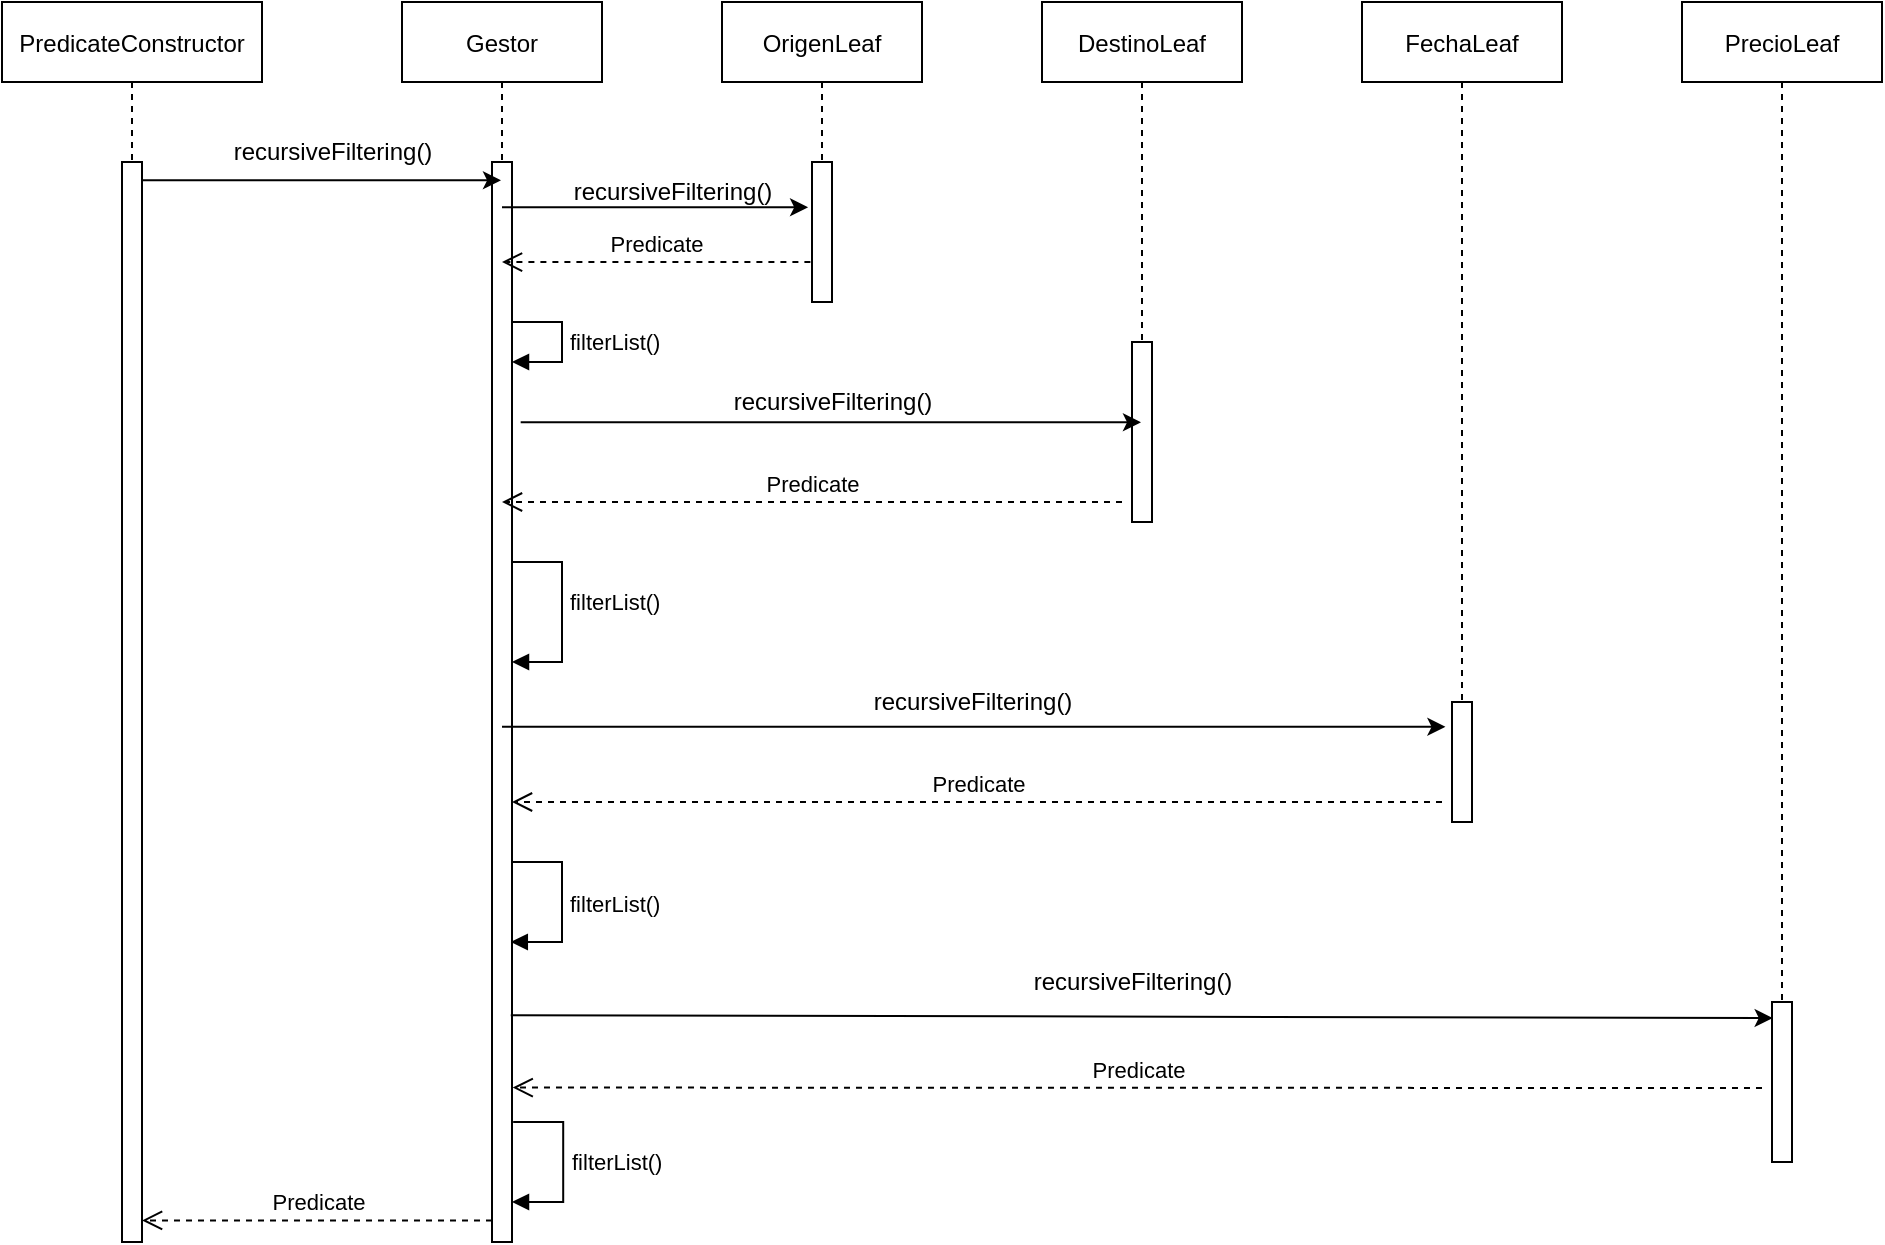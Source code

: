 <mxfile version="15.9.6" type="github">
  <diagram id="kgpKYQtTHZ0yAKxKKP6v" name="Page-1">
    <mxGraphModel dx="745" dy="622" grid="1" gridSize="10" guides="1" tooltips="1" connect="1" arrows="1" fold="1" page="1" pageScale="1" pageWidth="850" pageHeight="1100" math="0" shadow="0">
      <root>
        <mxCell id="0" />
        <mxCell id="1" parent="0" />
        <mxCell id="3nuBFxr9cyL0pnOWT2aG-1" value="PredicateConstructor" style="shape=umlLifeline;perimeter=lifelinePerimeter;container=1;collapsible=0;recursiveResize=0;rounded=0;shadow=0;strokeWidth=1;" parent="1" vertex="1">
          <mxGeometry x="100" y="50" width="130" height="620" as="geometry" />
        </mxCell>
        <mxCell id="tiqTRZ4HK-v2tWY3J4BW-1" value="" style="rounded=0;whiteSpace=wrap;html=1;" vertex="1" parent="3nuBFxr9cyL0pnOWT2aG-1">
          <mxGeometry x="60" y="80" width="10" height="540" as="geometry" />
        </mxCell>
        <mxCell id="3nuBFxr9cyL0pnOWT2aG-5" value="Gestor" style="shape=umlLifeline;perimeter=lifelinePerimeter;container=1;collapsible=0;recursiveResize=0;rounded=0;shadow=0;strokeWidth=1;" parent="1" vertex="1">
          <mxGeometry x="300" y="50" width="100" height="620" as="geometry" />
        </mxCell>
        <mxCell id="3nuBFxr9cyL0pnOWT2aG-6" value="" style="points=[];perimeter=orthogonalPerimeter;rounded=0;shadow=0;strokeWidth=1;" parent="3nuBFxr9cyL0pnOWT2aG-5" vertex="1">
          <mxGeometry x="45" y="80" width="10" height="540" as="geometry" />
        </mxCell>
        <mxCell id="tiqTRZ4HK-v2tWY3J4BW-31" value="filterList()" style="edgeStyle=orthogonalEdgeStyle;html=1;align=left;spacingLeft=2;endArrow=block;rounded=0;entryX=1;entryY=0;" edge="1" parent="3nuBFxr9cyL0pnOWT2aG-5">
          <mxGeometry relative="1" as="geometry">
            <mxPoint x="55" y="160" as="sourcePoint" />
            <Array as="points">
              <mxPoint x="80" y="160" />
            </Array>
            <mxPoint x="55" y="180" as="targetPoint" />
          </mxGeometry>
        </mxCell>
        <mxCell id="tiqTRZ4HK-v2tWY3J4BW-32" value="filterList()" style="edgeStyle=orthogonalEdgeStyle;html=1;align=left;spacingLeft=2;endArrow=block;rounded=0;" edge="1" parent="3nuBFxr9cyL0pnOWT2aG-5" target="3nuBFxr9cyL0pnOWT2aG-6">
          <mxGeometry x="-0.1" relative="1" as="geometry">
            <mxPoint x="55" y="280" as="sourcePoint" />
            <Array as="points">
              <mxPoint x="80" y="280" />
              <mxPoint x="80" y="330" />
            </Array>
            <mxPoint x="55" y="300" as="targetPoint" />
            <mxPoint as="offset" />
          </mxGeometry>
        </mxCell>
        <mxCell id="tiqTRZ4HK-v2tWY3J4BW-33" value="filterList()" style="edgeStyle=orthogonalEdgeStyle;html=1;align=left;spacingLeft=2;endArrow=block;rounded=0;entryX=0.942;entryY=0.723;entryDx=0;entryDy=0;entryPerimeter=0;" edge="1" parent="3nuBFxr9cyL0pnOWT2aG-5" target="3nuBFxr9cyL0pnOWT2aG-6">
          <mxGeometry relative="1" as="geometry">
            <mxPoint x="55" y="430" as="sourcePoint" />
            <Array as="points">
              <mxPoint x="80" y="430" />
              <mxPoint x="80" y="470" />
              <mxPoint x="54" y="470" />
            </Array>
            <mxPoint x="55" y="450" as="targetPoint" />
          </mxGeometry>
        </mxCell>
        <mxCell id="tiqTRZ4HK-v2tWY3J4BW-34" value="filterList()" style="edgeStyle=orthogonalEdgeStyle;html=1;align=left;spacingLeft=2;endArrow=block;rounded=0;entryX=0.942;entryY=0.723;entryDx=0;entryDy=0;entryPerimeter=0;" edge="1" parent="3nuBFxr9cyL0pnOWT2aG-5">
          <mxGeometry relative="1" as="geometry">
            <mxPoint x="55.58" y="560.0" as="sourcePoint" />
            <Array as="points">
              <mxPoint x="80.58" y="560" />
              <mxPoint x="80.58" y="600" />
              <mxPoint x="54.58" y="600" />
            </Array>
            <mxPoint x="55.0" y="600.42" as="targetPoint" />
          </mxGeometry>
        </mxCell>
        <mxCell id="tiqTRZ4HK-v2tWY3J4BW-2" value="" style="endArrow=classic;html=1;rounded=0;exitX=0.98;exitY=0.017;exitDx=0;exitDy=0;exitPerimeter=0;" edge="1" parent="1" source="tiqTRZ4HK-v2tWY3J4BW-1" target="3nuBFxr9cyL0pnOWT2aG-5">
          <mxGeometry width="50" height="50" relative="1" as="geometry">
            <mxPoint x="240" y="300" as="sourcePoint" />
            <mxPoint x="290" y="250" as="targetPoint" />
            <Array as="points" />
          </mxGeometry>
        </mxCell>
        <mxCell id="tiqTRZ4HK-v2tWY3J4BW-3" value="recursiveFiltering()" style="text;html=1;align=center;verticalAlign=middle;resizable=0;points=[];autosize=1;strokeColor=none;fillColor=none;" vertex="1" parent="1">
          <mxGeometry x="210" y="115" width="110" height="20" as="geometry" />
        </mxCell>
        <mxCell id="tiqTRZ4HK-v2tWY3J4BW-5" value="OrigenLeaf" style="shape=umlLifeline;perimeter=lifelinePerimeter;container=1;collapsible=0;recursiveResize=0;rounded=0;shadow=0;strokeWidth=1;" vertex="1" parent="1">
          <mxGeometry x="460" y="50" width="100" height="150" as="geometry" />
        </mxCell>
        <mxCell id="tiqTRZ4HK-v2tWY3J4BW-6" value="" style="points=[];perimeter=orthogonalPerimeter;rounded=0;shadow=0;strokeWidth=1;" vertex="1" parent="tiqTRZ4HK-v2tWY3J4BW-5">
          <mxGeometry x="45" y="80" width="10" height="70" as="geometry" />
        </mxCell>
        <mxCell id="tiqTRZ4HK-v2tWY3J4BW-7" value="DestinoLeaf" style="shape=umlLifeline;perimeter=lifelinePerimeter;container=1;collapsible=0;recursiveResize=0;rounded=0;shadow=0;strokeWidth=1;" vertex="1" parent="1">
          <mxGeometry x="620" y="50" width="100" height="240" as="geometry" />
        </mxCell>
        <mxCell id="tiqTRZ4HK-v2tWY3J4BW-8" value="" style="points=[];perimeter=orthogonalPerimeter;rounded=0;shadow=0;strokeWidth=1;" vertex="1" parent="tiqTRZ4HK-v2tWY3J4BW-7">
          <mxGeometry x="45" y="170" width="10" height="90" as="geometry" />
        </mxCell>
        <mxCell id="tiqTRZ4HK-v2tWY3J4BW-9" value="FechaLeaf" style="shape=umlLifeline;perimeter=lifelinePerimeter;container=1;collapsible=0;recursiveResize=0;rounded=0;shadow=0;strokeWidth=1;" vertex="1" parent="1">
          <mxGeometry x="780" y="50" width="100" height="350" as="geometry" />
        </mxCell>
        <mxCell id="tiqTRZ4HK-v2tWY3J4BW-11" value="PrecioLeaf" style="shape=umlLifeline;perimeter=lifelinePerimeter;container=1;collapsible=0;recursiveResize=0;rounded=0;shadow=0;strokeWidth=1;" vertex="1" parent="1">
          <mxGeometry x="940" y="50" width="100" height="510" as="geometry" />
        </mxCell>
        <mxCell id="tiqTRZ4HK-v2tWY3J4BW-13" value="Predicate" style="html=1;verticalAlign=bottom;endArrow=open;dashed=1;endSize=8;rounded=0;entryX=1.002;entryY=0.98;entryDx=0;entryDy=0;entryPerimeter=0;" edge="1" parent="1" source="3nuBFxr9cyL0pnOWT2aG-6" target="tiqTRZ4HK-v2tWY3J4BW-1">
          <mxGeometry relative="1" as="geometry">
            <mxPoint x="340" y="659" as="sourcePoint" />
            <mxPoint x="280" y="270" as="targetPoint" />
            <Array as="points" />
          </mxGeometry>
        </mxCell>
        <mxCell id="tiqTRZ4HK-v2tWY3J4BW-16" value="" style="endArrow=classic;html=1;rounded=0;entryX=-0.195;entryY=0.324;entryDx=0;entryDy=0;entryPerimeter=0;" edge="1" parent="1" source="3nuBFxr9cyL0pnOWT2aG-5" target="tiqTRZ4HK-v2tWY3J4BW-6">
          <mxGeometry width="50" height="50" relative="1" as="geometry">
            <mxPoint x="360" y="153" as="sourcePoint" />
            <mxPoint x="510" y="169" as="targetPoint" />
            <Array as="points" />
          </mxGeometry>
        </mxCell>
        <mxCell id="tiqTRZ4HK-v2tWY3J4BW-17" value="recursiveFiltering()" style="text;html=1;align=center;verticalAlign=middle;resizable=0;points=[];autosize=1;strokeColor=none;fillColor=none;" vertex="1" parent="1">
          <mxGeometry x="380" y="135" width="110" height="20" as="geometry" />
        </mxCell>
        <mxCell id="tiqTRZ4HK-v2tWY3J4BW-18" value="" style="endArrow=classic;html=1;rounded=0;exitX=1.434;exitY=0.241;exitDx=0;exitDy=0;exitPerimeter=0;" edge="1" parent="1" source="3nuBFxr9cyL0pnOWT2aG-6" target="tiqTRZ4HK-v2tWY3J4BW-7">
          <mxGeometry width="50" height="50" relative="1" as="geometry">
            <mxPoint x="360" y="230" as="sourcePoint" />
            <mxPoint x="670" y="230" as="targetPoint" />
          </mxGeometry>
        </mxCell>
        <mxCell id="tiqTRZ4HK-v2tWY3J4BW-19" value="recursiveFiltering()" style="text;html=1;align=center;verticalAlign=middle;resizable=0;points=[];autosize=1;strokeColor=none;fillColor=none;" vertex="1" parent="1">
          <mxGeometry x="460" y="240" width="110" height="20" as="geometry" />
        </mxCell>
        <mxCell id="tiqTRZ4HK-v2tWY3J4BW-21" value="recursiveFiltering()" style="text;html=1;align=center;verticalAlign=middle;resizable=0;points=[];autosize=1;strokeColor=none;fillColor=none;" vertex="1" parent="1">
          <mxGeometry x="530" y="390" width="110" height="20" as="geometry" />
        </mxCell>
        <mxCell id="tiqTRZ4HK-v2tWY3J4BW-22" value="" style="endArrow=classic;html=1;rounded=0;entryX=-0.328;entryY=0.207;entryDx=0;entryDy=0;entryPerimeter=0;" edge="1" parent="1" source="3nuBFxr9cyL0pnOWT2aG-5" target="tiqTRZ4HK-v2tWY3J4BW-10">
          <mxGeometry width="50" height="50" relative="1" as="geometry">
            <mxPoint x="355.37" y="330.0" as="sourcePoint" />
            <mxPoint x="820" y="314" as="targetPoint" />
            <Array as="points" />
          </mxGeometry>
        </mxCell>
        <mxCell id="tiqTRZ4HK-v2tWY3J4BW-23" value="" style="endArrow=classic;html=1;rounded=0;exitX=0.939;exitY=0.79;exitDx=0;exitDy=0;exitPerimeter=0;entryX=0.034;entryY=0.1;entryDx=0;entryDy=0;entryPerimeter=0;" edge="1" parent="1" source="3nuBFxr9cyL0pnOWT2aG-6" target="tiqTRZ4HK-v2tWY3J4BW-12">
          <mxGeometry width="50" height="50" relative="1" as="geometry">
            <mxPoint x="360" y="410" as="sourcePoint" />
            <mxPoint x="980" y="560" as="targetPoint" />
            <Array as="points" />
          </mxGeometry>
        </mxCell>
        <mxCell id="tiqTRZ4HK-v2tWY3J4BW-24" value="recursiveFiltering()" style="text;html=1;align=center;verticalAlign=middle;resizable=0;points=[];autosize=1;strokeColor=none;fillColor=none;" vertex="1" parent="1">
          <mxGeometry x="610" y="530" width="110" height="20" as="geometry" />
        </mxCell>
        <mxCell id="tiqTRZ4HK-v2tWY3J4BW-26" value="Predicate" style="html=1;verticalAlign=bottom;endArrow=open;dashed=1;endSize=8;rounded=0;" edge="1" parent="1" target="3nuBFxr9cyL0pnOWT2aG-6">
          <mxGeometry relative="1" as="geometry">
            <mxPoint x="820" y="450" as="sourcePoint" />
            <mxPoint x="360" y="450" as="targetPoint" />
            <Array as="points" />
          </mxGeometry>
        </mxCell>
        <mxCell id="tiqTRZ4HK-v2tWY3J4BW-27" value="Predicate" style="html=1;verticalAlign=bottom;endArrow=open;dashed=1;endSize=8;rounded=0;entryX=1.034;entryY=0.857;entryDx=0;entryDy=0;entryPerimeter=0;" edge="1" parent="1" target="3nuBFxr9cyL0pnOWT2aG-6">
          <mxGeometry relative="1" as="geometry">
            <mxPoint x="980" y="593" as="sourcePoint" />
            <mxPoint x="800" y="460" as="targetPoint" />
            <Array as="points" />
          </mxGeometry>
        </mxCell>
        <mxCell id="tiqTRZ4HK-v2tWY3J4BW-12" value="" style="points=[];perimeter=orthogonalPerimeter;rounded=0;shadow=0;strokeWidth=1;" vertex="1" parent="1">
          <mxGeometry x="985" y="550" width="10" height="80" as="geometry" />
        </mxCell>
        <mxCell id="tiqTRZ4HK-v2tWY3J4BW-10" value="" style="points=[];perimeter=orthogonalPerimeter;rounded=0;shadow=0;strokeWidth=1;" vertex="1" parent="1">
          <mxGeometry x="825" y="400" width="10" height="60" as="geometry" />
        </mxCell>
        <mxCell id="tiqTRZ4HK-v2tWY3J4BW-25" value="Predicate" style="html=1;verticalAlign=bottom;endArrow=open;dashed=1;endSize=8;rounded=0;" edge="1" parent="1" target="3nuBFxr9cyL0pnOWT2aG-5">
          <mxGeometry relative="1" as="geometry">
            <mxPoint x="660" y="300" as="sourcePoint" />
            <mxPoint x="486.5" y="270" as="targetPoint" />
            <Array as="points">
              <mxPoint x="520" y="300" />
            </Array>
          </mxGeometry>
        </mxCell>
        <mxCell id="tiqTRZ4HK-v2tWY3J4BW-28" value="Predicate" style="html=1;verticalAlign=bottom;endArrow=open;dashed=1;endSize=8;rounded=0;exitX=0.442;exitY=0.867;exitDx=0;exitDy=0;exitPerimeter=0;" edge="1" parent="1" source="tiqTRZ4HK-v2tWY3J4BW-5" target="3nuBFxr9cyL0pnOWT2aG-5">
          <mxGeometry relative="1" as="geometry">
            <mxPoint x="504.25" y="190" as="sourcePoint" />
            <mxPoint x="380" y="190" as="targetPoint" />
          </mxGeometry>
        </mxCell>
      </root>
    </mxGraphModel>
  </diagram>
</mxfile>
